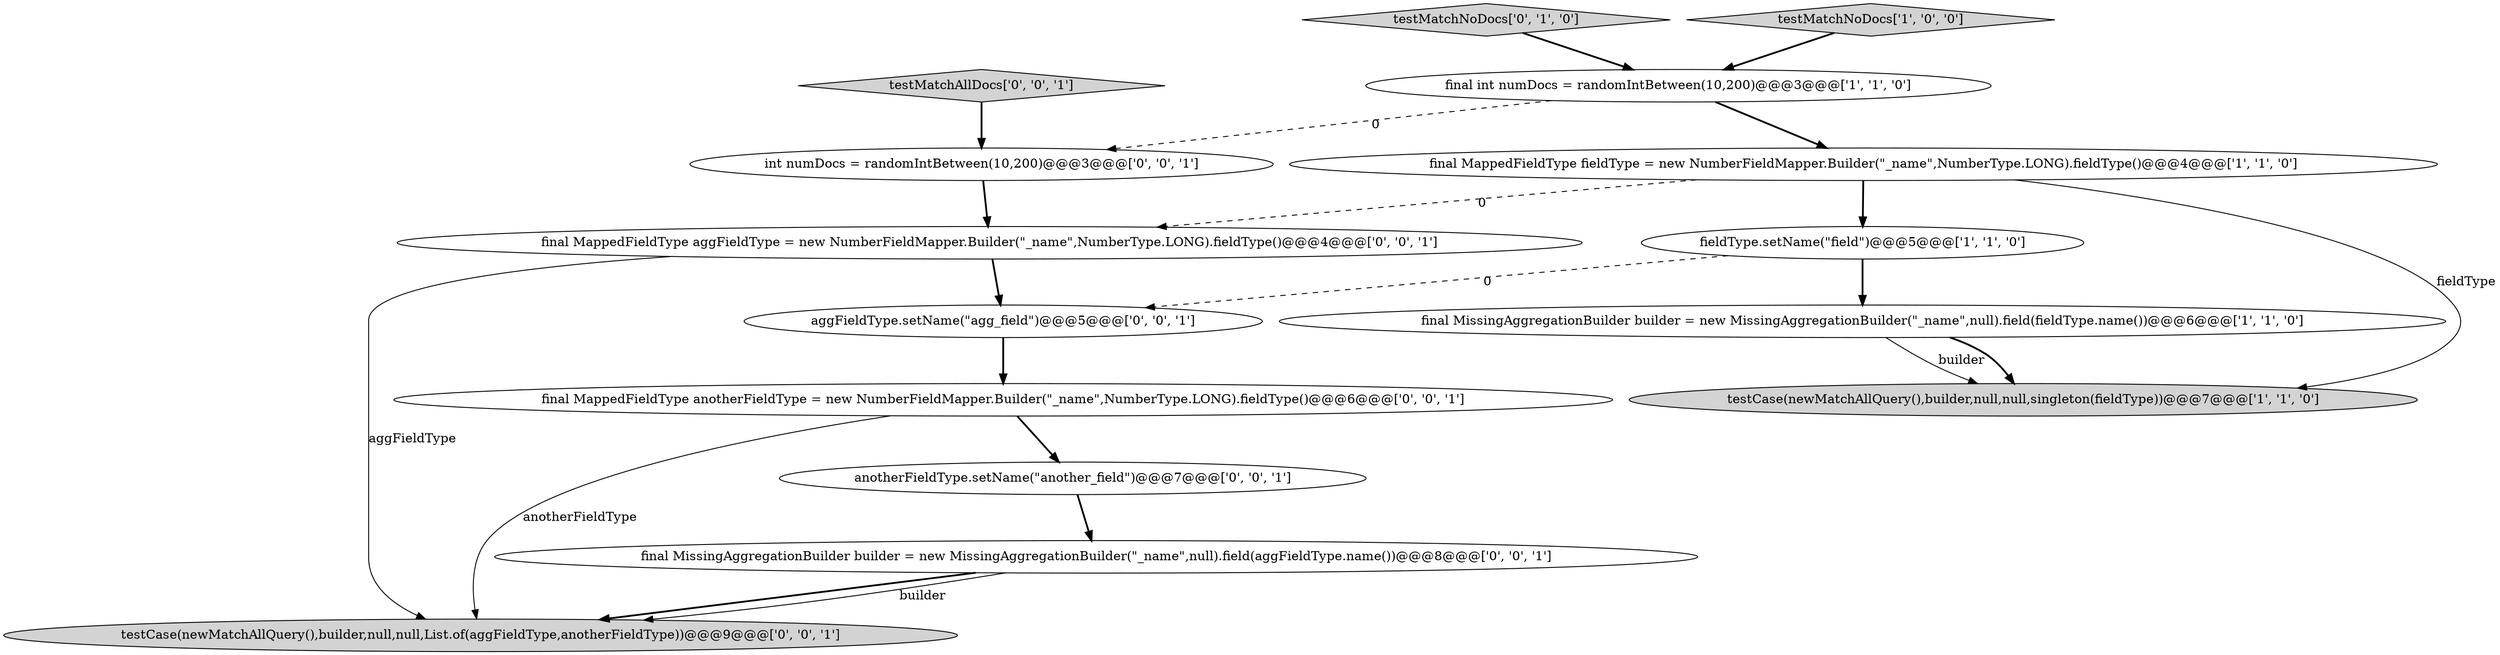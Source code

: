 digraph {
7 [style = filled, label = "final MappedFieldType anotherFieldType = new NumberFieldMapper.Builder(\"_name\",NumberType.LONG).fieldType()@@@6@@@['0', '0', '1']", fillcolor = white, shape = ellipse image = "AAA0AAABBB3BBB"];
14 [style = filled, label = "testCase(newMatchAllQuery(),builder,null,null,List.of(aggFieldType,anotherFieldType))@@@9@@@['0', '0', '1']", fillcolor = lightgray, shape = ellipse image = "AAA0AAABBB3BBB"];
6 [style = filled, label = "testMatchNoDocs['0', '1', '0']", fillcolor = lightgray, shape = diamond image = "AAA0AAABBB2BBB"];
10 [style = filled, label = "int numDocs = randomIntBetween(10,200)@@@3@@@['0', '0', '1']", fillcolor = white, shape = ellipse image = "AAA0AAABBB3BBB"];
2 [style = filled, label = "fieldType.setName(\"field\")@@@5@@@['1', '1', '0']", fillcolor = white, shape = ellipse image = "AAA0AAABBB1BBB"];
0 [style = filled, label = "final int numDocs = randomIntBetween(10,200)@@@3@@@['1', '1', '0']", fillcolor = white, shape = ellipse image = "AAA0AAABBB1BBB"];
5 [style = filled, label = "testMatchNoDocs['1', '0', '0']", fillcolor = lightgray, shape = diamond image = "AAA0AAABBB1BBB"];
8 [style = filled, label = "final MappedFieldType aggFieldType = new NumberFieldMapper.Builder(\"_name\",NumberType.LONG).fieldType()@@@4@@@['0', '0', '1']", fillcolor = white, shape = ellipse image = "AAA0AAABBB3BBB"];
13 [style = filled, label = "aggFieldType.setName(\"agg_field\")@@@5@@@['0', '0', '1']", fillcolor = white, shape = ellipse image = "AAA0AAABBB3BBB"];
12 [style = filled, label = "anotherFieldType.setName(\"another_field\")@@@7@@@['0', '0', '1']", fillcolor = white, shape = ellipse image = "AAA0AAABBB3BBB"];
9 [style = filled, label = "testMatchAllDocs['0', '0', '1']", fillcolor = lightgray, shape = diamond image = "AAA0AAABBB3BBB"];
11 [style = filled, label = "final MissingAggregationBuilder builder = new MissingAggregationBuilder(\"_name\",null).field(aggFieldType.name())@@@8@@@['0', '0', '1']", fillcolor = white, shape = ellipse image = "AAA0AAABBB3BBB"];
4 [style = filled, label = "testCase(newMatchAllQuery(),builder,null,null,singleton(fieldType))@@@7@@@['1', '1', '0']", fillcolor = lightgray, shape = ellipse image = "AAA0AAABBB1BBB"];
1 [style = filled, label = "final MappedFieldType fieldType = new NumberFieldMapper.Builder(\"_name\",NumberType.LONG).fieldType()@@@4@@@['1', '1', '0']", fillcolor = white, shape = ellipse image = "AAA0AAABBB1BBB"];
3 [style = filled, label = "final MissingAggregationBuilder builder = new MissingAggregationBuilder(\"_name\",null).field(fieldType.name())@@@6@@@['1', '1', '0']", fillcolor = white, shape = ellipse image = "AAA0AAABBB1BBB"];
11->14 [style = bold, label=""];
7->12 [style = bold, label=""];
2->3 [style = bold, label=""];
8->14 [style = solid, label="aggFieldType"];
3->4 [style = solid, label="builder"];
12->11 [style = bold, label=""];
1->4 [style = solid, label="fieldType"];
6->0 [style = bold, label=""];
9->10 [style = bold, label=""];
3->4 [style = bold, label=""];
0->10 [style = dashed, label="0"];
11->14 [style = solid, label="builder"];
10->8 [style = bold, label=""];
5->0 [style = bold, label=""];
13->7 [style = bold, label=""];
0->1 [style = bold, label=""];
2->13 [style = dashed, label="0"];
7->14 [style = solid, label="anotherFieldType"];
1->8 [style = dashed, label="0"];
1->2 [style = bold, label=""];
8->13 [style = bold, label=""];
}
